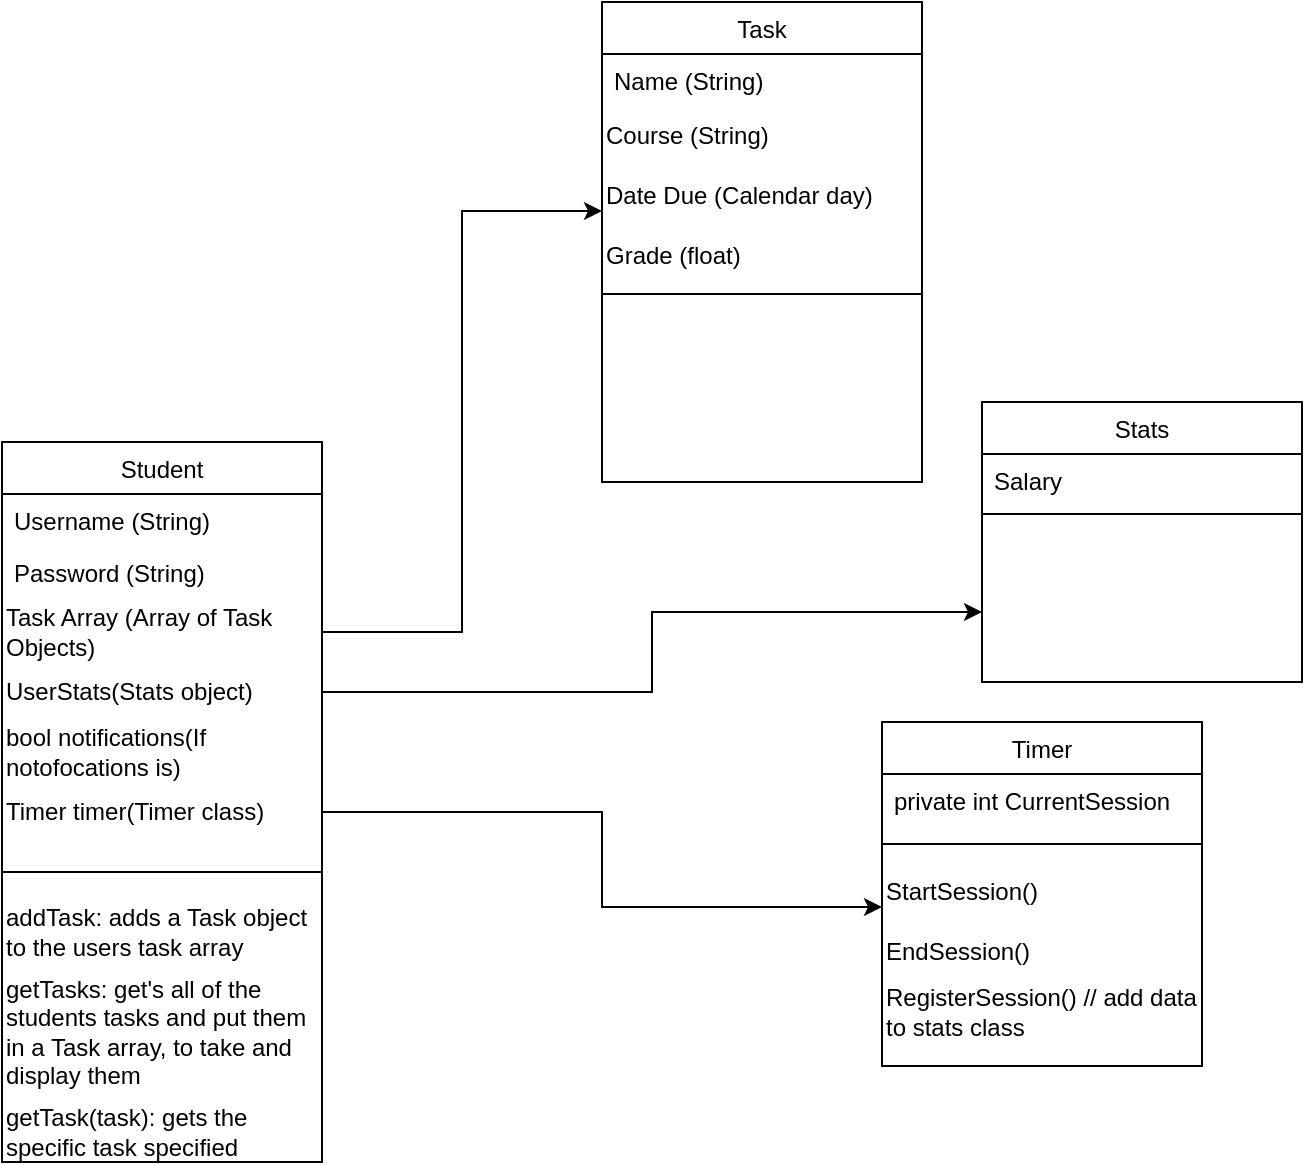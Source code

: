 <mxfile version="15.9.1" type="github">
  <diagram id="C5RBs43oDa-KdzZeNtuy" name="Page-1">
    <mxGraphModel dx="1422" dy="754" grid="1" gridSize="10" guides="1" tooltips="1" connect="1" arrows="1" fold="1" page="1" pageScale="1" pageWidth="827" pageHeight="1169" math="0" shadow="0">
      <root>
        <mxCell id="WIyWlLk6GJQsqaUBKTNV-0" />
        <mxCell id="WIyWlLk6GJQsqaUBKTNV-1" parent="WIyWlLk6GJQsqaUBKTNV-0" />
        <mxCell id="zkfFHV4jXpPFQw0GAbJ--6" value="Student" style="swimlane;fontStyle=0;align=center;verticalAlign=top;childLayout=stackLayout;horizontal=1;startSize=26;horizontalStack=0;resizeParent=1;resizeLast=0;collapsible=1;marginBottom=0;rounded=0;shadow=0;strokeWidth=1;" parent="WIyWlLk6GJQsqaUBKTNV-1" vertex="1">
          <mxGeometry x="60" y="280" width="160" height="360" as="geometry">
            <mxRectangle x="130" y="380" width="160" height="26" as="alternateBounds" />
          </mxGeometry>
        </mxCell>
        <mxCell id="zkfFHV4jXpPFQw0GAbJ--7" value="Username (String)&#xa;" style="text;align=left;verticalAlign=top;spacingLeft=4;spacingRight=4;overflow=hidden;rotatable=0;points=[[0,0.5],[1,0.5]];portConstraint=eastwest;" parent="zkfFHV4jXpPFQw0GAbJ--6" vertex="1">
          <mxGeometry y="26" width="160" height="26" as="geometry" />
        </mxCell>
        <mxCell id="zkfFHV4jXpPFQw0GAbJ--8" value="Password (String)&#xa;" style="text;align=left;verticalAlign=top;spacingLeft=4;spacingRight=4;overflow=hidden;rotatable=0;points=[[0,0.5],[1,0.5]];portConstraint=eastwest;rounded=0;shadow=0;html=0;" parent="zkfFHV4jXpPFQw0GAbJ--6" vertex="1">
          <mxGeometry y="52" width="160" height="28" as="geometry" />
        </mxCell>
        <mxCell id="z_6-OZXvAL_A87N2qDJ--1" value="Task Array (Array of Task Objects)" style="text;html=1;strokeColor=none;fillColor=none;align=left;verticalAlign=middle;whiteSpace=wrap;rounded=0;" parent="zkfFHV4jXpPFQw0GAbJ--6" vertex="1">
          <mxGeometry y="80" width="160" height="30" as="geometry" />
        </mxCell>
        <mxCell id="z_6-OZXvAL_A87N2qDJ--2" value="UserStats(Stats object)" style="text;html=1;strokeColor=none;fillColor=none;align=left;verticalAlign=middle;whiteSpace=wrap;rounded=0;" parent="zkfFHV4jXpPFQw0GAbJ--6" vertex="1">
          <mxGeometry y="110" width="160" height="30" as="geometry" />
        </mxCell>
        <mxCell id="rRQpMBnb6g6tB6AuOxDo-3" value="bool notifications(If notofocations is)" style="text;html=1;strokeColor=none;fillColor=none;align=left;verticalAlign=middle;whiteSpace=wrap;rounded=0;" parent="zkfFHV4jXpPFQw0GAbJ--6" vertex="1">
          <mxGeometry y="140" width="160" height="30" as="geometry" />
        </mxCell>
        <mxCell id="rRQpMBnb6g6tB6AuOxDo-4" value="Timer timer(Timer class)" style="text;html=1;strokeColor=none;fillColor=none;align=left;verticalAlign=middle;whiteSpace=wrap;rounded=0;" parent="zkfFHV4jXpPFQw0GAbJ--6" vertex="1">
          <mxGeometry y="170" width="160" height="30" as="geometry" />
        </mxCell>
        <mxCell id="zkfFHV4jXpPFQw0GAbJ--9" value="" style="line;html=1;strokeWidth=1;align=left;verticalAlign=middle;spacingTop=-1;spacingLeft=3;spacingRight=3;rotatable=0;labelPosition=right;points=[];portConstraint=eastwest;" parent="zkfFHV4jXpPFQw0GAbJ--6" vertex="1">
          <mxGeometry y="200" width="160" height="30" as="geometry" />
        </mxCell>
        <mxCell id="z_6-OZXvAL_A87N2qDJ--5" value="addTask: adds a Task object to the users task array" style="text;html=1;strokeColor=none;fillColor=none;align=left;verticalAlign=middle;whiteSpace=wrap;rounded=0;" parent="zkfFHV4jXpPFQw0GAbJ--6" vertex="1">
          <mxGeometry y="230" width="160" height="30" as="geometry" />
        </mxCell>
        <mxCell id="z_6-OZXvAL_A87N2qDJ--6" value="getTasks: get&#39;s all of the students tasks and put them in a Task array, to take and display them" style="text;html=1;strokeColor=none;fillColor=none;align=left;verticalAlign=middle;whiteSpace=wrap;rounded=0;" parent="zkfFHV4jXpPFQw0GAbJ--6" vertex="1">
          <mxGeometry y="260" width="160" height="70" as="geometry" />
        </mxCell>
        <mxCell id="z_6-OZXvAL_A87N2qDJ--7" value="getTask(task): gets the specific task specified" style="text;html=1;strokeColor=none;fillColor=none;align=left;verticalAlign=middle;whiteSpace=wrap;rounded=0;" parent="zkfFHV4jXpPFQw0GAbJ--6" vertex="1">
          <mxGeometry y="330" width="160" height="30" as="geometry" />
        </mxCell>
        <mxCell id="zkfFHV4jXpPFQw0GAbJ--13" value="Stats" style="swimlane;fontStyle=0;align=center;verticalAlign=top;childLayout=stackLayout;horizontal=1;startSize=26;horizontalStack=0;resizeParent=1;resizeLast=0;collapsible=1;marginBottom=0;rounded=0;shadow=0;strokeWidth=1;" parent="WIyWlLk6GJQsqaUBKTNV-1" vertex="1">
          <mxGeometry x="550" y="260" width="160" height="140" as="geometry">
            <mxRectangle x="340" y="380" width="170" height="26" as="alternateBounds" />
          </mxGeometry>
        </mxCell>
        <mxCell id="zkfFHV4jXpPFQw0GAbJ--14" value="Salary" style="text;align=left;verticalAlign=top;spacingLeft=4;spacingRight=4;overflow=hidden;rotatable=0;points=[[0,0.5],[1,0.5]];portConstraint=eastwest;" parent="zkfFHV4jXpPFQw0GAbJ--13" vertex="1">
          <mxGeometry y="26" width="160" height="26" as="geometry" />
        </mxCell>
        <mxCell id="zkfFHV4jXpPFQw0GAbJ--15" value="" style="line;html=1;strokeWidth=1;align=left;verticalAlign=middle;spacingTop=-1;spacingLeft=3;spacingRight=3;rotatable=0;labelPosition=right;points=[];portConstraint=eastwest;" parent="zkfFHV4jXpPFQw0GAbJ--13" vertex="1">
          <mxGeometry y="52" width="160" height="8" as="geometry" />
        </mxCell>
        <mxCell id="cJMBG6gl9m8TmGLt3Sab-1" value="Timer" style="swimlane;fontStyle=0;align=center;verticalAlign=top;childLayout=stackLayout;horizontal=1;startSize=26;horizontalStack=0;resizeParent=1;resizeLast=0;collapsible=1;marginBottom=0;rounded=0;shadow=0;strokeWidth=1;" parent="WIyWlLk6GJQsqaUBKTNV-1" vertex="1">
          <mxGeometry x="500" y="420" width="160" height="172" as="geometry">
            <mxRectangle x="130" y="380" width="160" height="26" as="alternateBounds" />
          </mxGeometry>
        </mxCell>
        <mxCell id="cJMBG6gl9m8TmGLt3Sab-2" value="private int CurrentSession" style="text;align=left;verticalAlign=top;spacingLeft=4;spacingRight=4;overflow=hidden;rotatable=0;points=[[0,0.5],[1,0.5]];portConstraint=eastwest;" parent="cJMBG6gl9m8TmGLt3Sab-1" vertex="1">
          <mxGeometry y="26" width="160" height="26" as="geometry" />
        </mxCell>
        <mxCell id="cJMBG6gl9m8TmGLt3Sab-7" value="" style="line;html=1;strokeWidth=1;align=left;verticalAlign=middle;spacingTop=-1;spacingLeft=3;spacingRight=3;rotatable=0;labelPosition=right;points=[];portConstraint=eastwest;" parent="cJMBG6gl9m8TmGLt3Sab-1" vertex="1">
          <mxGeometry y="52" width="160" height="18" as="geometry" />
        </mxCell>
        <mxCell id="cJMBG6gl9m8TmGLt3Sab-8" value="StartSession()" style="text;html=1;strokeColor=none;fillColor=none;align=left;verticalAlign=middle;whiteSpace=wrap;rounded=0;" parent="cJMBG6gl9m8TmGLt3Sab-1" vertex="1">
          <mxGeometry y="70" width="160" height="30" as="geometry" />
        </mxCell>
        <mxCell id="cJMBG6gl9m8TmGLt3Sab-9" value="EndSession()" style="text;html=1;strokeColor=none;fillColor=none;align=left;verticalAlign=middle;whiteSpace=wrap;rounded=0;" parent="cJMBG6gl9m8TmGLt3Sab-1" vertex="1">
          <mxGeometry y="100" width="160" height="30" as="geometry" />
        </mxCell>
        <mxCell id="cJMBG6gl9m8TmGLt3Sab-10" value="RegisterSession() // add data to stats class" style="text;html=1;strokeColor=none;fillColor=none;align=left;verticalAlign=middle;whiteSpace=wrap;rounded=0;" parent="cJMBG6gl9m8TmGLt3Sab-1" vertex="1">
          <mxGeometry y="130" width="160" height="30" as="geometry" />
        </mxCell>
        <mxCell id="rRQpMBnb6g6tB6AuOxDo-0" value="Task" style="swimlane;fontStyle=0;align=center;verticalAlign=top;childLayout=stackLayout;horizontal=1;startSize=26;horizontalStack=0;resizeParent=1;resizeLast=0;collapsible=1;marginBottom=0;rounded=0;shadow=0;strokeWidth=1;" parent="WIyWlLk6GJQsqaUBKTNV-1" vertex="1">
          <mxGeometry x="360" y="60" width="160" height="240" as="geometry">
            <mxRectangle x="340" y="380" width="170" height="26" as="alternateBounds" />
          </mxGeometry>
        </mxCell>
        <mxCell id="rRQpMBnb6g6tB6AuOxDo-1" value="Name (String)&#xa;" style="text;align=left;verticalAlign=top;spacingLeft=4;spacingRight=4;overflow=hidden;rotatable=0;points=[[0,0.5],[1,0.5]];portConstraint=eastwest;" parent="rRQpMBnb6g6tB6AuOxDo-0" vertex="1">
          <mxGeometry y="26" width="160" height="26" as="geometry" />
        </mxCell>
        <mxCell id="CJdPyS4kyIqGVQgPJo-A-0" value="Course (String)" style="text;html=1;strokeColor=none;fillColor=none;align=left;verticalAlign=middle;whiteSpace=wrap;rounded=0;" parent="rRQpMBnb6g6tB6AuOxDo-0" vertex="1">
          <mxGeometry y="52" width="160" height="30" as="geometry" />
        </mxCell>
        <mxCell id="CJdPyS4kyIqGVQgPJo-A-1" value="Date Due (Calendar day)" style="text;html=1;strokeColor=none;fillColor=none;align=left;verticalAlign=middle;whiteSpace=wrap;rounded=0;" parent="rRQpMBnb6g6tB6AuOxDo-0" vertex="1">
          <mxGeometry y="82" width="160" height="30" as="geometry" />
        </mxCell>
        <mxCell id="CJdPyS4kyIqGVQgPJo-A-3" value="Grade (float)" style="text;html=1;strokeColor=none;fillColor=none;align=left;verticalAlign=middle;whiteSpace=wrap;rounded=0;" parent="rRQpMBnb6g6tB6AuOxDo-0" vertex="1">
          <mxGeometry y="112" width="160" height="30" as="geometry" />
        </mxCell>
        <mxCell id="rRQpMBnb6g6tB6AuOxDo-2" value="" style="line;html=1;strokeWidth=1;align=left;verticalAlign=middle;spacingTop=-1;spacingLeft=3;spacingRight=3;rotatable=0;labelPosition=right;points=[];portConstraint=eastwest;" parent="rRQpMBnb6g6tB6AuOxDo-0" vertex="1">
          <mxGeometry y="142" width="160" height="8" as="geometry" />
        </mxCell>
        <mxCell id="_S9S0cc6QKzo3zYRthfE-0" style="edgeStyle=orthogonalEdgeStyle;rounded=0;orthogonalLoop=1;jettySize=auto;html=1;entryX=0;entryY=0.75;entryDx=0;entryDy=0;" edge="1" parent="WIyWlLk6GJQsqaUBKTNV-1" source="z_6-OZXvAL_A87N2qDJ--2" target="zkfFHV4jXpPFQw0GAbJ--13">
          <mxGeometry relative="1" as="geometry" />
        </mxCell>
        <mxCell id="_S9S0cc6QKzo3zYRthfE-1" style="edgeStyle=orthogonalEdgeStyle;rounded=0;orthogonalLoop=1;jettySize=auto;html=1;entryX=0;entryY=0.75;entryDx=0;entryDy=0;" edge="1" parent="WIyWlLk6GJQsqaUBKTNV-1" source="rRQpMBnb6g6tB6AuOxDo-4" target="cJMBG6gl9m8TmGLt3Sab-8">
          <mxGeometry relative="1" as="geometry" />
        </mxCell>
        <mxCell id="_S9S0cc6QKzo3zYRthfE-2" style="edgeStyle=orthogonalEdgeStyle;rounded=0;orthogonalLoop=1;jettySize=auto;html=1;entryX=0;entryY=0.75;entryDx=0;entryDy=0;" edge="1" parent="WIyWlLk6GJQsqaUBKTNV-1" source="z_6-OZXvAL_A87N2qDJ--1" target="CJdPyS4kyIqGVQgPJo-A-1">
          <mxGeometry relative="1" as="geometry">
            <mxPoint x="360" y="220" as="targetPoint" />
            <Array as="points">
              <mxPoint x="290" y="375" />
              <mxPoint x="290" y="165" />
            </Array>
          </mxGeometry>
        </mxCell>
      </root>
    </mxGraphModel>
  </diagram>
</mxfile>
